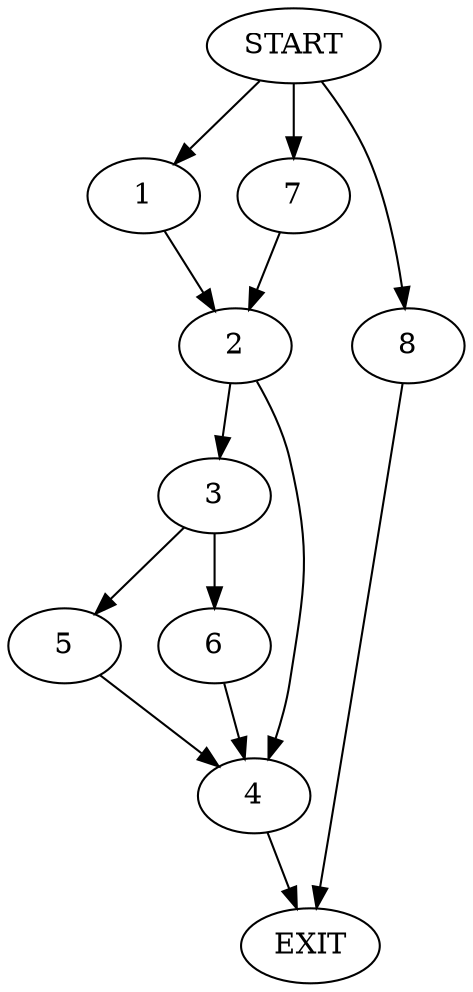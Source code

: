 digraph {
0 [label="START"]
9 [label="EXIT"]
0 -> 1
1 -> 2
2 -> 3
2 -> 4
3 -> 5
3 -> 6
4 -> 9
5 -> 4
6 -> 4
0 -> 7
7 -> 2
0 -> 8
8 -> 9
}
